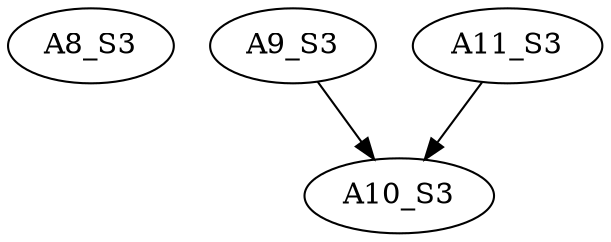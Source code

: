 digraph{
	node [ ]
	edge [ ]
	A8_S3 [ ]
	A9_S3 [ ]
	A10_S3 [ ]
	A11_S3 [ ]
	A9_S3 -> A10_S3 [ ]
	A11_S3 -> A10_S3 [ ]
}